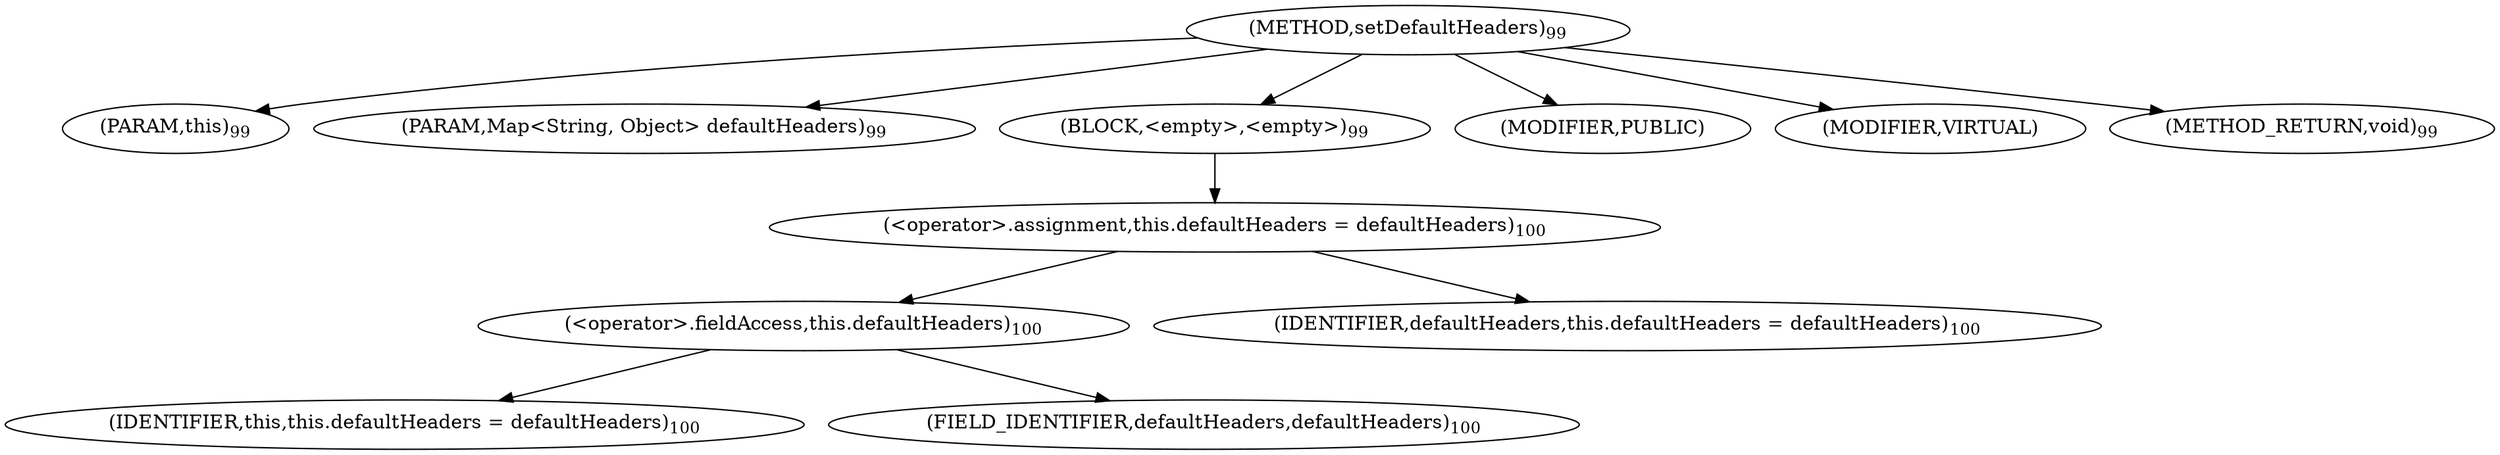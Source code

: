 digraph "setDefaultHeaders" {  
"249" [label = <(METHOD,setDefaultHeaders)<SUB>99</SUB>> ]
"18" [label = <(PARAM,this)<SUB>99</SUB>> ]
"250" [label = <(PARAM,Map&lt;String, Object&gt; defaultHeaders)<SUB>99</SUB>> ]
"251" [label = <(BLOCK,&lt;empty&gt;,&lt;empty&gt;)<SUB>99</SUB>> ]
"252" [label = <(&lt;operator&gt;.assignment,this.defaultHeaders = defaultHeaders)<SUB>100</SUB>> ]
"253" [label = <(&lt;operator&gt;.fieldAccess,this.defaultHeaders)<SUB>100</SUB>> ]
"17" [label = <(IDENTIFIER,this,this.defaultHeaders = defaultHeaders)<SUB>100</SUB>> ]
"254" [label = <(FIELD_IDENTIFIER,defaultHeaders,defaultHeaders)<SUB>100</SUB>> ]
"255" [label = <(IDENTIFIER,defaultHeaders,this.defaultHeaders = defaultHeaders)<SUB>100</SUB>> ]
"256" [label = <(MODIFIER,PUBLIC)> ]
"257" [label = <(MODIFIER,VIRTUAL)> ]
"258" [label = <(METHOD_RETURN,void)<SUB>99</SUB>> ]
  "249" -> "18" 
  "249" -> "250" 
  "249" -> "251" 
  "249" -> "256" 
  "249" -> "257" 
  "249" -> "258" 
  "251" -> "252" 
  "252" -> "253" 
  "252" -> "255" 
  "253" -> "17" 
  "253" -> "254" 
}
